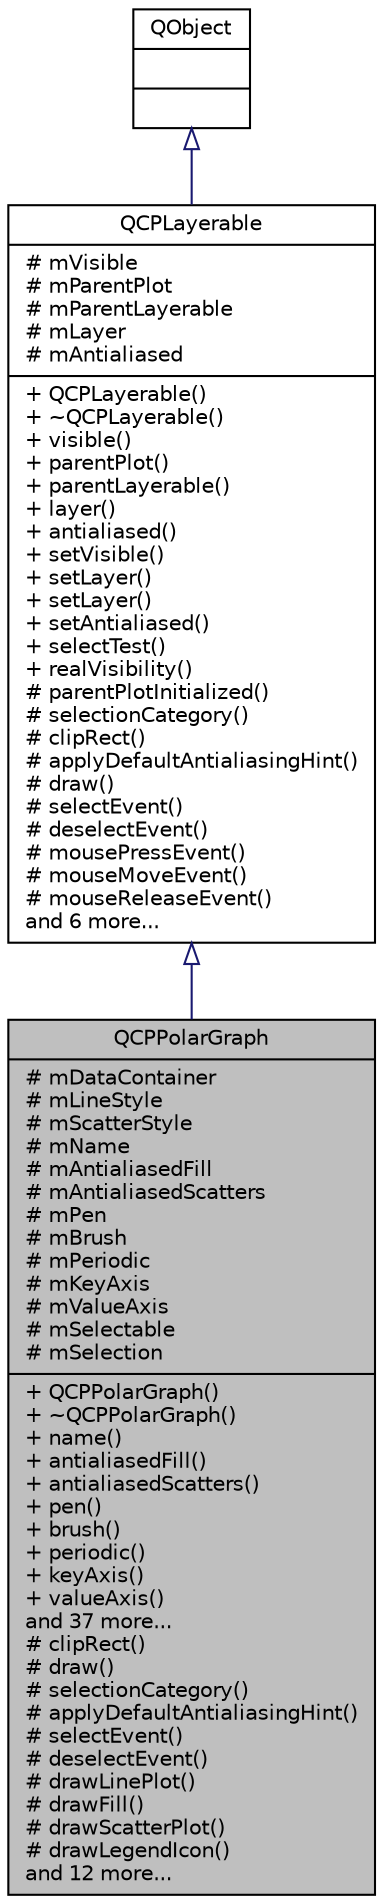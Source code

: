 digraph "QCPPolarGraph"
{
 // LATEX_PDF_SIZE
  edge [fontname="Helvetica",fontsize="10",labelfontname="Helvetica",labelfontsize="10"];
  node [fontname="Helvetica",fontsize="10",shape=record];
  Node1 [label="{QCPPolarGraph\n|# mDataContainer\l# mLineStyle\l# mScatterStyle\l# mName\l# mAntialiasedFill\l# mAntialiasedScatters\l# mPen\l# mBrush\l# mPeriodic\l# mKeyAxis\l# mValueAxis\l# mSelectable\l# mSelection\l|+ QCPPolarGraph()\l+ ~QCPPolarGraph()\l+ name()\l+ antialiasedFill()\l+ antialiasedScatters()\l+ pen()\l+ brush()\l+ periodic()\l+ keyAxis()\l+ valueAxis()\land 37 more...\l# clipRect()\l# draw()\l# selectionCategory()\l# applyDefaultAntialiasingHint()\l# selectEvent()\l# deselectEvent()\l# drawLinePlot()\l# drawFill()\l# drawScatterPlot()\l# drawLegendIcon()\land 12 more...\l}",height=0.2,width=0.4,color="black", fillcolor="grey75", style="filled", fontcolor="black",tooltip="A radial graph used to display data in polar plots."];
  Node2 -> Node1 [dir="back",color="midnightblue",fontsize="10",style="solid",arrowtail="onormal",fontname="Helvetica"];
  Node2 [label="{QCPLayerable\n|# mVisible\l# mParentPlot\l# mParentLayerable\l# mLayer\l# mAntialiased\l|+ QCPLayerable()\l+ ~QCPLayerable()\l+ visible()\l+ parentPlot()\l+ parentLayerable()\l+ layer()\l+ antialiased()\l+ setVisible()\l+ setLayer()\l+ setLayer()\l+ setAntialiased()\l+ selectTest()\l+ realVisibility()\l# parentPlotInitialized()\l# selectionCategory()\l# clipRect()\l# applyDefaultAntialiasingHint()\l# draw()\l# selectEvent()\l# deselectEvent()\l# mousePressEvent()\l# mouseMoveEvent()\l# mouseReleaseEvent()\land 6 more...\l}",height=0.2,width=0.4,color="black", fillcolor="white", style="filled",URL="$classQCPLayerable.html",tooltip="Base class for all drawable objects."];
  Node3 -> Node2 [dir="back",color="midnightblue",fontsize="10",style="solid",arrowtail="onormal",fontname="Helvetica"];
  Node3 [label="{QObject\n||}",height=0.2,width=0.4,color="black", fillcolor="white", style="filled",URL="$classQObject.html",tooltip=" "];
}
